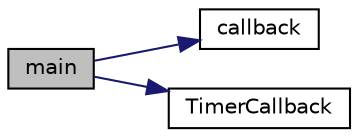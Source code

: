 digraph "main"
{
  edge [fontname="Helvetica",fontsize="10",labelfontname="Helvetica",labelfontsize="10"];
  node [fontname="Helvetica",fontsize="10",shape=record];
  rankdir="LR";
  Node1 [label="main",height=0.2,width=0.4,color="black", fillcolor="grey75", style="filled", fontcolor="black"];
  Node1 -> Node2 [color="midnightblue",fontsize="10",style="solid"];
  Node2 [label="callback",height=0.2,width=0.4,color="black", fillcolor="white", style="filled",URL="$test__jaco__arm__controller_8cpp.html#a9b22877867bb7fee9e5a33831d4f5151"];
  Node1 -> Node3 [color="midnightblue",fontsize="10",style="solid"];
  Node3 [label="TimerCallback",height=0.2,width=0.4,color="black", fillcolor="white", style="filled",URL="$test__jaco__arm__controller_8cpp.html#a555d06d88fe912826cb143b1eb9b595f"];
}
